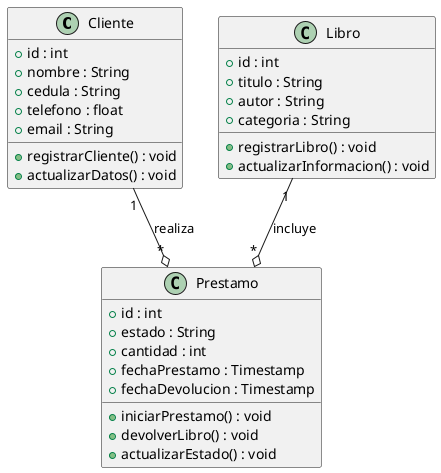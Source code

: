 @startuml Diagrama_Clases

class Cliente {
    +id : int
    +nombre : String
    +cedula : String
    +telefono : float
    +email : String
    
    +registrarCliente() : void
    +actualizarDatos() : void
}

class Libro {
    +id : int
    +titulo : String
    +autor : String
    +categoria : String
    
    +registrarLibro() : void
    +actualizarInformacion() : void
}

class Prestamo {
    +id : int
    +estado : String
    +cantidad : int
    +fechaPrestamo : Timestamp
    +fechaDevolucion : Timestamp
    
    +iniciarPrestamo() : void
    +devolverLibro() : void
    +actualizarEstado() : void
}

Cliente "1" --o "*" Prestamo : realiza
Libro "1" --o "*" Prestamo : incluye

@enduml
